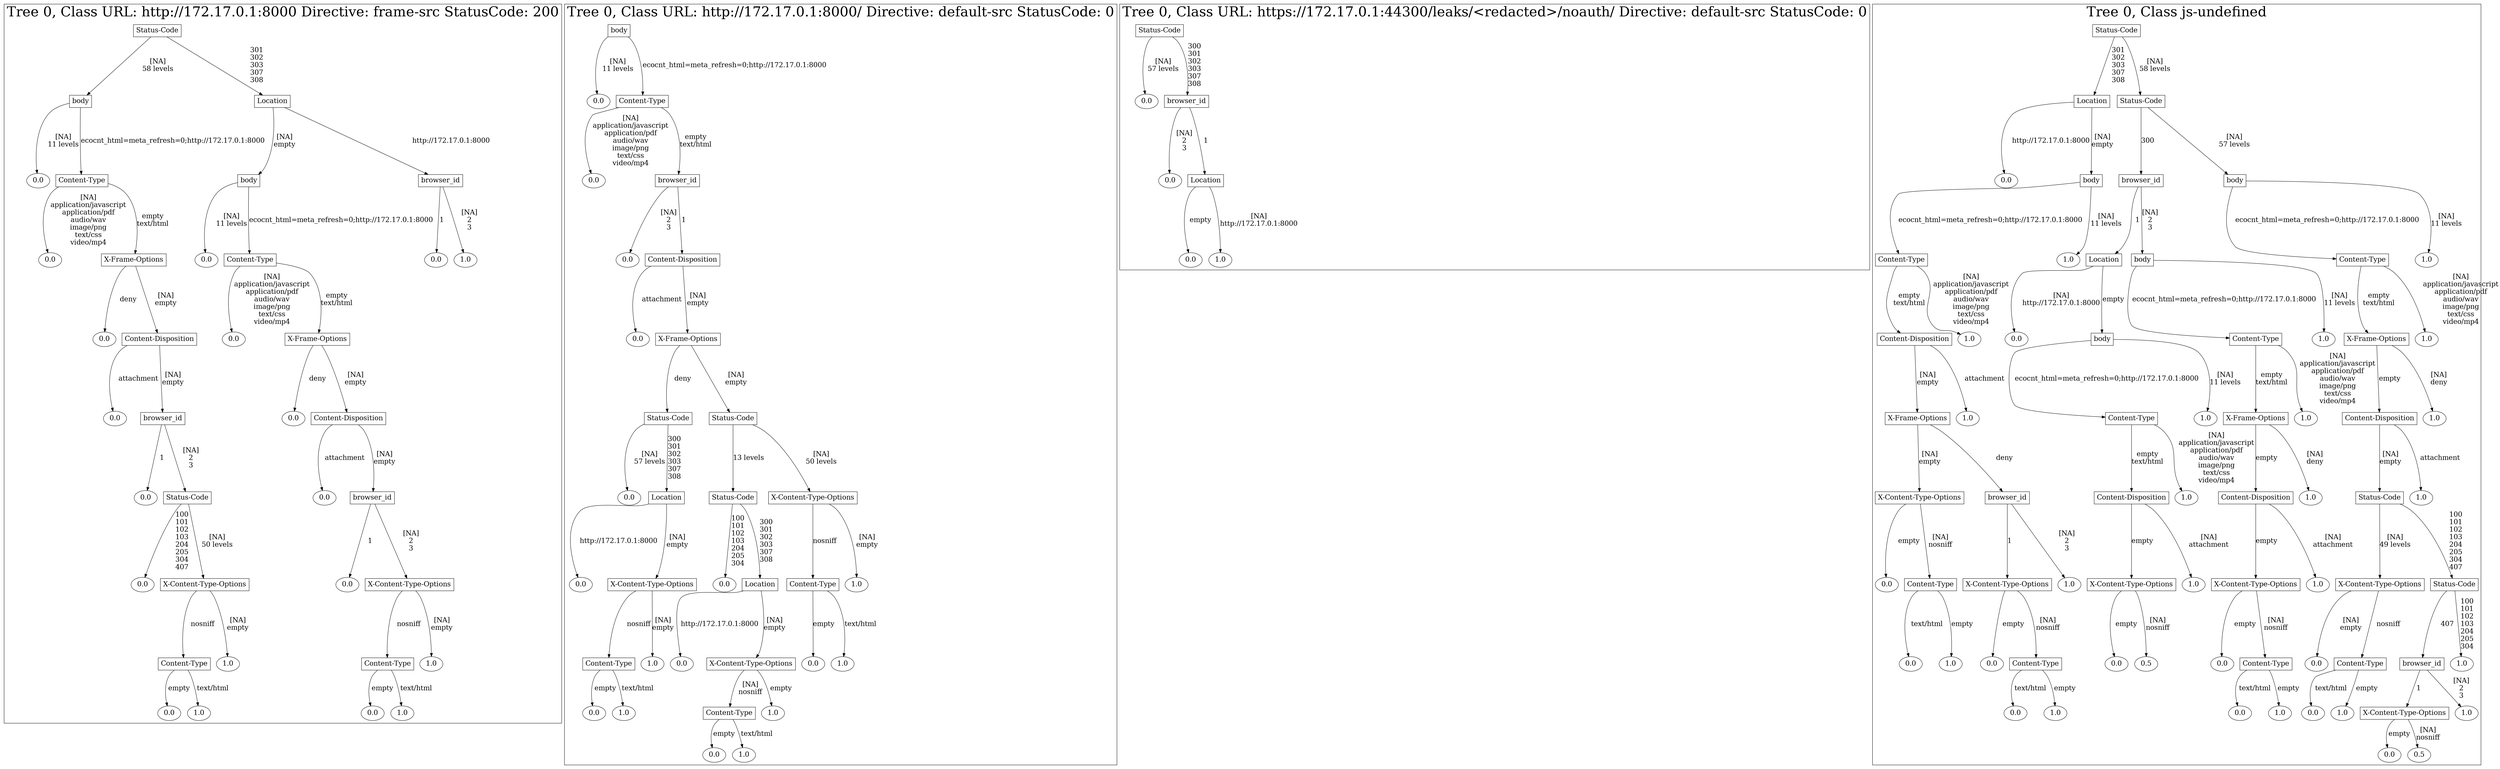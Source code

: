 /*
Generated by:
    http://https://github.com/h2oai/h2o-3/tree/master/h2o-genmodel/src/main/java/hex/genmodel/tools/PrintMojo.java
*/

/*
On a mac:

$ brew install graphviz
$ dot -Tpng file.gv -o file.png
$ open file.png
*/

digraph G {

subgraph cluster_0 {
/* Nodes */

/* Level 0 */
{
"SG_0_Node_0" [shape=box, fontsize=20, label="Status-Code"]
}

/* Level 1 */
{
"SG_0_Node_1" [shape=box, fontsize=20, label="body"]
"SG_0_Node_2" [shape=box, fontsize=20, label="Location"]
}

/* Level 2 */
{
"SG_0_Node_18" [fontsize=20, label="0.0"]
"SG_0_Node_3" [shape=box, fontsize=20, label="Content-Type"]
"SG_0_Node_4" [shape=box, fontsize=20, label="body"]
"SG_0_Node_5" [shape=box, fontsize=20, label="browser_id"]
}

/* Level 3 */
{
"SG_0_Node_19" [fontsize=20, label="0.0"]
"SG_0_Node_6" [shape=box, fontsize=20, label="X-Frame-Options"]
"SG_0_Node_20" [fontsize=20, label="0.0"]
"SG_0_Node_7" [shape=box, fontsize=20, label="Content-Type"]
"SG_0_Node_21" [fontsize=20, label="0.0"]
"SG_0_Node_22" [fontsize=20, label="1.0"]
}

/* Level 4 */
{
"SG_0_Node_23" [fontsize=20, label="0.0"]
"SG_0_Node_8" [shape=box, fontsize=20, label="Content-Disposition"]
"SG_0_Node_24" [fontsize=20, label="0.0"]
"SG_0_Node_9" [shape=box, fontsize=20, label="X-Frame-Options"]
}

/* Level 5 */
{
"SG_0_Node_25" [fontsize=20, label="0.0"]
"SG_0_Node_10" [shape=box, fontsize=20, label="browser_id"]
"SG_0_Node_26" [fontsize=20, label="0.0"]
"SG_0_Node_11" [shape=box, fontsize=20, label="Content-Disposition"]
}

/* Level 6 */
{
"SG_0_Node_27" [fontsize=20, label="0.0"]
"SG_0_Node_12" [shape=box, fontsize=20, label="Status-Code"]
"SG_0_Node_28" [fontsize=20, label="0.0"]
"SG_0_Node_13" [shape=box, fontsize=20, label="browser_id"]
}

/* Level 7 */
{
"SG_0_Node_29" [fontsize=20, label="0.0"]
"SG_0_Node_14" [shape=box, fontsize=20, label="X-Content-Type-Options"]
"SG_0_Node_30" [fontsize=20, label="0.0"]
"SG_0_Node_15" [shape=box, fontsize=20, label="X-Content-Type-Options"]
}

/* Level 8 */
{
"SG_0_Node_16" [shape=box, fontsize=20, label="Content-Type"]
"SG_0_Node_31" [fontsize=20, label="1.0"]
"SG_0_Node_17" [shape=box, fontsize=20, label="Content-Type"]
"SG_0_Node_32" [fontsize=20, label="1.0"]
}

/* Level 9 */
{
"SG_0_Node_33" [fontsize=20, label="0.0"]
"SG_0_Node_34" [fontsize=20, label="1.0"]
"SG_0_Node_35" [fontsize=20, label="0.0"]
"SG_0_Node_36" [fontsize=20, label="1.0"]
}

/* Edges */
"SG_0_Node_0" -> "SG_0_Node_1" [fontsize=20, label="[NA]
58 levels
"]
"SG_0_Node_0" -> "SG_0_Node_2" [fontsize=20, label="301
302
303
307
308
"]
"SG_0_Node_2" -> "SG_0_Node_4" [fontsize=20, label="[NA]
empty
"]
"SG_0_Node_2" -> "SG_0_Node_5" [fontsize=20, label="http://172.17.0.1:8000
"]
"SG_0_Node_5" -> "SG_0_Node_21" [fontsize=20, label="1
"]
"SG_0_Node_5" -> "SG_0_Node_22" [fontsize=20, label="[NA]
2
3
"]
"SG_0_Node_4" -> "SG_0_Node_20" [fontsize=20, label="[NA]
11 levels
"]
"SG_0_Node_4" -> "SG_0_Node_7" [fontsize=20, label="ecocnt_html=meta_refresh=0;http://172.17.0.1:8000
"]
"SG_0_Node_7" -> "SG_0_Node_24" [fontsize=20, label="[NA]
application/javascript
application/pdf
audio/wav
image/png
text/css
video/mp4
"]
"SG_0_Node_7" -> "SG_0_Node_9" [fontsize=20, label="empty
text/html
"]
"SG_0_Node_9" -> "SG_0_Node_26" [fontsize=20, label="deny
"]
"SG_0_Node_9" -> "SG_0_Node_11" [fontsize=20, label="[NA]
empty
"]
"SG_0_Node_11" -> "SG_0_Node_28" [fontsize=20, label="attachment
"]
"SG_0_Node_11" -> "SG_0_Node_13" [fontsize=20, label="[NA]
empty
"]
"SG_0_Node_13" -> "SG_0_Node_30" [fontsize=20, label="1
"]
"SG_0_Node_13" -> "SG_0_Node_15" [fontsize=20, label="[NA]
2
3
"]
"SG_0_Node_15" -> "SG_0_Node_17" [fontsize=20, label="nosniff
"]
"SG_0_Node_15" -> "SG_0_Node_32" [fontsize=20, label="[NA]
empty
"]
"SG_0_Node_17" -> "SG_0_Node_35" [fontsize=20, label="empty
"]
"SG_0_Node_17" -> "SG_0_Node_36" [fontsize=20, label="text/html
"]
"SG_0_Node_1" -> "SG_0_Node_18" [fontsize=20, label="[NA]
11 levels
"]
"SG_0_Node_1" -> "SG_0_Node_3" [fontsize=20, label="ecocnt_html=meta_refresh=0;http://172.17.0.1:8000
"]
"SG_0_Node_3" -> "SG_0_Node_19" [fontsize=20, label="[NA]
application/javascript
application/pdf
audio/wav
image/png
text/css
video/mp4
"]
"SG_0_Node_3" -> "SG_0_Node_6" [fontsize=20, label="empty
text/html
"]
"SG_0_Node_6" -> "SG_0_Node_23" [fontsize=20, label="deny
"]
"SG_0_Node_6" -> "SG_0_Node_8" [fontsize=20, label="[NA]
empty
"]
"SG_0_Node_8" -> "SG_0_Node_25" [fontsize=20, label="attachment
"]
"SG_0_Node_8" -> "SG_0_Node_10" [fontsize=20, label="[NA]
empty
"]
"SG_0_Node_10" -> "SG_0_Node_27" [fontsize=20, label="1
"]
"SG_0_Node_10" -> "SG_0_Node_12" [fontsize=20, label="[NA]
2
3
"]
"SG_0_Node_12" -> "SG_0_Node_29" [fontsize=20, label="100
101
102
103
204
205
304
407
"]
"SG_0_Node_12" -> "SG_0_Node_14" [fontsize=20, label="[NA]
50 levels
"]
"SG_0_Node_14" -> "SG_0_Node_16" [fontsize=20, label="nosniff
"]
"SG_0_Node_14" -> "SG_0_Node_31" [fontsize=20, label="[NA]
empty
"]
"SG_0_Node_16" -> "SG_0_Node_33" [fontsize=20, label="empty
"]
"SG_0_Node_16" -> "SG_0_Node_34" [fontsize=20, label="text/html
"]

fontsize=40
label="Tree 0, Class URL: http://172.17.0.1:8000 Directive: frame-src StatusCode: 200"
}

subgraph cluster_1 {
/* Nodes */

/* Level 0 */
{
"SG_1_Node_0" [shape=box, fontsize=20, label="body"]
}

/* Level 1 */
{
"SG_1_Node_16" [fontsize=20, label="0.0"]
"SG_1_Node_1" [shape=box, fontsize=20, label="Content-Type"]
}

/* Level 2 */
{
"SG_1_Node_17" [fontsize=20, label="0.0"]
"SG_1_Node_2" [shape=box, fontsize=20, label="browser_id"]
}

/* Level 3 */
{
"SG_1_Node_18" [fontsize=20, label="0.0"]
"SG_1_Node_3" [shape=box, fontsize=20, label="Content-Disposition"]
}

/* Level 4 */
{
"SG_1_Node_19" [fontsize=20, label="0.0"]
"SG_1_Node_4" [shape=box, fontsize=20, label="X-Frame-Options"]
}

/* Level 5 */
{
"SG_1_Node_5" [shape=box, fontsize=20, label="Status-Code"]
"SG_1_Node_6" [shape=box, fontsize=20, label="Status-Code"]
}

/* Level 6 */
{
"SG_1_Node_20" [fontsize=20, label="0.0"]
"SG_1_Node_7" [shape=box, fontsize=20, label="Location"]
"SG_1_Node_8" [shape=box, fontsize=20, label="Status-Code"]
"SG_1_Node_9" [shape=box, fontsize=20, label="X-Content-Type-Options"]
}

/* Level 7 */
{
"SG_1_Node_21" [fontsize=20, label="0.0"]
"SG_1_Node_10" [shape=box, fontsize=20, label="X-Content-Type-Options"]
"SG_1_Node_22" [fontsize=20, label="0.0"]
"SG_1_Node_11" [shape=box, fontsize=20, label="Location"]
"SG_1_Node_12" [shape=box, fontsize=20, label="Content-Type"]
"SG_1_Node_23" [fontsize=20, label="1.0"]
}

/* Level 8 */
{
"SG_1_Node_13" [shape=box, fontsize=20, label="Content-Type"]
"SG_1_Node_24" [fontsize=20, label="1.0"]
"SG_1_Node_25" [fontsize=20, label="0.0"]
"SG_1_Node_14" [shape=box, fontsize=20, label="X-Content-Type-Options"]
"SG_1_Node_26" [fontsize=20, label="0.0"]
"SG_1_Node_27" [fontsize=20, label="1.0"]
}

/* Level 9 */
{
"SG_1_Node_28" [fontsize=20, label="0.0"]
"SG_1_Node_29" [fontsize=20, label="1.0"]
"SG_1_Node_15" [shape=box, fontsize=20, label="Content-Type"]
"SG_1_Node_30" [fontsize=20, label="1.0"]
}

/* Level 10 */
{
"SG_1_Node_31" [fontsize=20, label="0.0"]
"SG_1_Node_32" [fontsize=20, label="1.0"]
}

/* Edges */
"SG_1_Node_0" -> "SG_1_Node_16" [fontsize=20, label="[NA]
11 levels
"]
"SG_1_Node_0" -> "SG_1_Node_1" [fontsize=20, label="ecocnt_html=meta_refresh=0;http://172.17.0.1:8000
"]
"SG_1_Node_1" -> "SG_1_Node_17" [fontsize=20, label="[NA]
application/javascript
application/pdf
audio/wav
image/png
text/css
video/mp4
"]
"SG_1_Node_1" -> "SG_1_Node_2" [fontsize=20, label="empty
text/html
"]
"SG_1_Node_2" -> "SG_1_Node_18" [fontsize=20, label="[NA]
2
3
"]
"SG_1_Node_2" -> "SG_1_Node_3" [fontsize=20, label="1
"]
"SG_1_Node_3" -> "SG_1_Node_19" [fontsize=20, label="attachment
"]
"SG_1_Node_3" -> "SG_1_Node_4" [fontsize=20, label="[NA]
empty
"]
"SG_1_Node_4" -> "SG_1_Node_5" [fontsize=20, label="deny
"]
"SG_1_Node_4" -> "SG_1_Node_6" [fontsize=20, label="[NA]
empty
"]
"SG_1_Node_6" -> "SG_1_Node_8" [fontsize=20, label="13 levels
"]
"SG_1_Node_6" -> "SG_1_Node_9" [fontsize=20, label="[NA]
50 levels
"]
"SG_1_Node_9" -> "SG_1_Node_12" [fontsize=20, label="nosniff
"]
"SG_1_Node_9" -> "SG_1_Node_23" [fontsize=20, label="[NA]
empty
"]
"SG_1_Node_12" -> "SG_1_Node_26" [fontsize=20, label="empty
"]
"SG_1_Node_12" -> "SG_1_Node_27" [fontsize=20, label="text/html
"]
"SG_1_Node_8" -> "SG_1_Node_22" [fontsize=20, label="100
101
102
103
204
205
304
"]
"SG_1_Node_8" -> "SG_1_Node_11" [fontsize=20, label="300
301
302
303
307
308
"]
"SG_1_Node_11" -> "SG_1_Node_25" [fontsize=20, label="http://172.17.0.1:8000
"]
"SG_1_Node_11" -> "SG_1_Node_14" [fontsize=20, label="[NA]
empty
"]
"SG_1_Node_14" -> "SG_1_Node_15" [fontsize=20, label="[NA]
nosniff
"]
"SG_1_Node_14" -> "SG_1_Node_30" [fontsize=20, label="empty
"]
"SG_1_Node_15" -> "SG_1_Node_31" [fontsize=20, label="empty
"]
"SG_1_Node_15" -> "SG_1_Node_32" [fontsize=20, label="text/html
"]
"SG_1_Node_5" -> "SG_1_Node_20" [fontsize=20, label="[NA]
57 levels
"]
"SG_1_Node_5" -> "SG_1_Node_7" [fontsize=20, label="300
301
302
303
307
308
"]
"SG_1_Node_7" -> "SG_1_Node_21" [fontsize=20, label="http://172.17.0.1:8000
"]
"SG_1_Node_7" -> "SG_1_Node_10" [fontsize=20, label="[NA]
empty
"]
"SG_1_Node_10" -> "SG_1_Node_13" [fontsize=20, label="nosniff
"]
"SG_1_Node_10" -> "SG_1_Node_24" [fontsize=20, label="[NA]
empty
"]
"SG_1_Node_13" -> "SG_1_Node_28" [fontsize=20, label="empty
"]
"SG_1_Node_13" -> "SG_1_Node_29" [fontsize=20, label="text/html
"]

fontsize=40
label="Tree 0, Class URL: http://172.17.0.1:8000/ Directive: default-src StatusCode: 0"
}

subgraph cluster_2 {
/* Nodes */

/* Level 0 */
{
"SG_2_Node_0" [shape=box, fontsize=20, label="Status-Code"]
}

/* Level 1 */
{
"SG_2_Node_3" [fontsize=20, label="0.0"]
"SG_2_Node_1" [shape=box, fontsize=20, label="browser_id"]
}

/* Level 2 */
{
"SG_2_Node_4" [fontsize=20, label="0.0"]
"SG_2_Node_2" [shape=box, fontsize=20, label="Location"]
}

/* Level 3 */
{
"SG_2_Node_5" [fontsize=20, label="0.0"]
"SG_2_Node_6" [fontsize=20, label="1.0"]
}

/* Edges */
"SG_2_Node_0" -> "SG_2_Node_3" [fontsize=20, label="[NA]
57 levels
"]
"SG_2_Node_0" -> "SG_2_Node_1" [fontsize=20, label="300
301
302
303
307
308
"]
"SG_2_Node_1" -> "SG_2_Node_4" [fontsize=20, label="[NA]
2
3
"]
"SG_2_Node_1" -> "SG_2_Node_2" [fontsize=20, label="1
"]
"SG_2_Node_2" -> "SG_2_Node_5" [fontsize=20, label="empty
"]
"SG_2_Node_2" -> "SG_2_Node_6" [fontsize=20, label="[NA]
http://172.17.0.1:8000
"]

fontsize=40
label="Tree 0, Class URL: https://172.17.0.1:44300/leaks/<redacted>/noauth/ Directive: default-src StatusCode: 0"
}

subgraph cluster_3 {
/* Nodes */

/* Level 0 */
{
"SG_3_Node_0" [shape=box, fontsize=20, label="Status-Code"]
}

/* Level 1 */
{
"SG_3_Node_1" [shape=box, fontsize=20, label="Location"]
"SG_3_Node_2" [shape=box, fontsize=20, label="Status-Code"]
}

/* Level 2 */
{
"SG_3_Node_36" [fontsize=20, label="0.0"]
"SG_3_Node_3" [shape=box, fontsize=20, label="body"]
"SG_3_Node_4" [shape=box, fontsize=20, label="browser_id"]
"SG_3_Node_5" [shape=box, fontsize=20, label="body"]
}

/* Level 3 */
{
"SG_3_Node_6" [shape=box, fontsize=20, label="Content-Type"]
"SG_3_Node_37" [fontsize=20, label="1.0"]
"SG_3_Node_7" [shape=box, fontsize=20, label="Location"]
"SG_3_Node_8" [shape=box, fontsize=20, label="body"]
"SG_3_Node_9" [shape=box, fontsize=20, label="Content-Type"]
"SG_3_Node_38" [fontsize=20, label="1.0"]
}

/* Level 4 */
{
"SG_3_Node_10" [shape=box, fontsize=20, label="Content-Disposition"]
"SG_3_Node_39" [fontsize=20, label="1.0"]
"SG_3_Node_40" [fontsize=20, label="0.0"]
"SG_3_Node_11" [shape=box, fontsize=20, label="body"]
"SG_3_Node_12" [shape=box, fontsize=20, label="Content-Type"]
"SG_3_Node_41" [fontsize=20, label="1.0"]
"SG_3_Node_13" [shape=box, fontsize=20, label="X-Frame-Options"]
"SG_3_Node_42" [fontsize=20, label="1.0"]
}

/* Level 5 */
{
"SG_3_Node_14" [shape=box, fontsize=20, label="X-Frame-Options"]
"SG_3_Node_43" [fontsize=20, label="1.0"]
"SG_3_Node_15" [shape=box, fontsize=20, label="Content-Type"]
"SG_3_Node_44" [fontsize=20, label="1.0"]
"SG_3_Node_16" [shape=box, fontsize=20, label="X-Frame-Options"]
"SG_3_Node_45" [fontsize=20, label="1.0"]
"SG_3_Node_17" [shape=box, fontsize=20, label="Content-Disposition"]
"SG_3_Node_46" [fontsize=20, label="1.0"]
}

/* Level 6 */
{
"SG_3_Node_18" [shape=box, fontsize=20, label="X-Content-Type-Options"]
"SG_3_Node_19" [shape=box, fontsize=20, label="browser_id"]
"SG_3_Node_20" [shape=box, fontsize=20, label="Content-Disposition"]
"SG_3_Node_47" [fontsize=20, label="1.0"]
"SG_3_Node_21" [shape=box, fontsize=20, label="Content-Disposition"]
"SG_3_Node_48" [fontsize=20, label="1.0"]
"SG_3_Node_22" [shape=box, fontsize=20, label="Status-Code"]
"SG_3_Node_49" [fontsize=20, label="1.0"]
}

/* Level 7 */
{
"SG_3_Node_50" [fontsize=20, label="0.0"]
"SG_3_Node_23" [shape=box, fontsize=20, label="Content-Type"]
"SG_3_Node_24" [shape=box, fontsize=20, label="X-Content-Type-Options"]
"SG_3_Node_51" [fontsize=20, label="1.0"]
"SG_3_Node_25" [shape=box, fontsize=20, label="X-Content-Type-Options"]
"SG_3_Node_52" [fontsize=20, label="1.0"]
"SG_3_Node_26" [shape=box, fontsize=20, label="X-Content-Type-Options"]
"SG_3_Node_53" [fontsize=20, label="1.0"]
"SG_3_Node_27" [shape=box, fontsize=20, label="X-Content-Type-Options"]
"SG_3_Node_28" [shape=box, fontsize=20, label="Status-Code"]
}

/* Level 8 */
{
"SG_3_Node_54" [fontsize=20, label="0.0"]
"SG_3_Node_55" [fontsize=20, label="1.0"]
"SG_3_Node_56" [fontsize=20, label="0.0"]
"SG_3_Node_29" [shape=box, fontsize=20, label="Content-Type"]
"SG_3_Node_57" [fontsize=20, label="0.0"]
"SG_3_Node_58" [fontsize=20, label="0.5"]
"SG_3_Node_59" [fontsize=20, label="0.0"]
"SG_3_Node_31" [shape=box, fontsize=20, label="Content-Type"]
"SG_3_Node_60" [fontsize=20, label="0.0"]
"SG_3_Node_32" [shape=box, fontsize=20, label="Content-Type"]
"SG_3_Node_33" [shape=box, fontsize=20, label="browser_id"]
"SG_3_Node_61" [fontsize=20, label="1.0"]
}

/* Level 9 */
{
"SG_3_Node_62" [fontsize=20, label="0.0"]
"SG_3_Node_63" [fontsize=20, label="1.0"]
"SG_3_Node_64" [fontsize=20, label="0.0"]
"SG_3_Node_65" [fontsize=20, label="1.0"]
"SG_3_Node_66" [fontsize=20, label="0.0"]
"SG_3_Node_67" [fontsize=20, label="1.0"]
"SG_3_Node_34" [shape=box, fontsize=20, label="X-Content-Type-Options"]
"SG_3_Node_68" [fontsize=20, label="1.0"]
}

/* Level 10 */
{
"SG_3_Node_69" [fontsize=20, label="0.0"]
"SG_3_Node_70" [fontsize=20, label="0.5"]
}

/* Edges */
"SG_3_Node_0" -> "SG_3_Node_1" [fontsize=20, label="301
302
303
307
308
"]
"SG_3_Node_0" -> "SG_3_Node_2" [fontsize=20, label="[NA]
58 levels
"]
"SG_3_Node_2" -> "SG_3_Node_4" [fontsize=20, label="300
"]
"SG_3_Node_2" -> "SG_3_Node_5" [fontsize=20, label="[NA]
57 levels
"]
"SG_3_Node_5" -> "SG_3_Node_9" [fontsize=20, label="ecocnt_html=meta_refresh=0;http://172.17.0.1:8000
"]
"SG_3_Node_5" -> "SG_3_Node_38" [fontsize=20, label="[NA]
11 levels
"]
"SG_3_Node_9" -> "SG_3_Node_13" [fontsize=20, label="empty
text/html
"]
"SG_3_Node_9" -> "SG_3_Node_42" [fontsize=20, label="[NA]
application/javascript
application/pdf
audio/wav
image/png
text/css
video/mp4
"]
"SG_3_Node_13" -> "SG_3_Node_17" [fontsize=20, label="empty
"]
"SG_3_Node_13" -> "SG_3_Node_46" [fontsize=20, label="[NA]
deny
"]
"SG_3_Node_17" -> "SG_3_Node_22" [fontsize=20, label="[NA]
empty
"]
"SG_3_Node_17" -> "SG_3_Node_49" [fontsize=20, label="attachment
"]
"SG_3_Node_22" -> "SG_3_Node_27" [fontsize=20, label="[NA]
49 levels
"]
"SG_3_Node_22" -> "SG_3_Node_28" [fontsize=20, label="100
101
102
103
204
205
304
407
"]
"SG_3_Node_28" -> "SG_3_Node_33" [fontsize=20, label="407
"]
"SG_3_Node_28" -> "SG_3_Node_61" [fontsize=20, label="100
101
102
103
204
205
304
"]
"SG_3_Node_33" -> "SG_3_Node_34" [fontsize=20, label="1
"]
"SG_3_Node_33" -> "SG_3_Node_68" [fontsize=20, label="[NA]
2
3
"]
"SG_3_Node_34" -> "SG_3_Node_69" [fontsize=20, label="empty
"]
"SG_3_Node_34" -> "SG_3_Node_70" [fontsize=20, label="[NA]
nosniff
"]
"SG_3_Node_27" -> "SG_3_Node_60" [fontsize=20, label="[NA]
empty
"]
"SG_3_Node_27" -> "SG_3_Node_32" [fontsize=20, label="nosniff
"]
"SG_3_Node_32" -> "SG_3_Node_66" [fontsize=20, label="text/html
"]
"SG_3_Node_32" -> "SG_3_Node_67" [fontsize=20, label="empty
"]
"SG_3_Node_4" -> "SG_3_Node_7" [fontsize=20, label="1
"]
"SG_3_Node_4" -> "SG_3_Node_8" [fontsize=20, label="[NA]
2
3
"]
"SG_3_Node_8" -> "SG_3_Node_12" [fontsize=20, label="ecocnt_html=meta_refresh=0;http://172.17.0.1:8000
"]
"SG_3_Node_8" -> "SG_3_Node_41" [fontsize=20, label="[NA]
11 levels
"]
"SG_3_Node_12" -> "SG_3_Node_16" [fontsize=20, label="empty
text/html
"]
"SG_3_Node_12" -> "SG_3_Node_45" [fontsize=20, label="[NA]
application/javascript
application/pdf
audio/wav
image/png
text/css
video/mp4
"]
"SG_3_Node_16" -> "SG_3_Node_21" [fontsize=20, label="empty
"]
"SG_3_Node_16" -> "SG_3_Node_48" [fontsize=20, label="[NA]
deny
"]
"SG_3_Node_21" -> "SG_3_Node_26" [fontsize=20, label="empty
"]
"SG_3_Node_21" -> "SG_3_Node_53" [fontsize=20, label="[NA]
attachment
"]
"SG_3_Node_26" -> "SG_3_Node_59" [fontsize=20, label="empty
"]
"SG_3_Node_26" -> "SG_3_Node_31" [fontsize=20, label="[NA]
nosniff
"]
"SG_3_Node_31" -> "SG_3_Node_64" [fontsize=20, label="text/html
"]
"SG_3_Node_31" -> "SG_3_Node_65" [fontsize=20, label="empty
"]
"SG_3_Node_7" -> "SG_3_Node_40" [fontsize=20, label="[NA]
http://172.17.0.1:8000
"]
"SG_3_Node_7" -> "SG_3_Node_11" [fontsize=20, label="empty
"]
"SG_3_Node_11" -> "SG_3_Node_15" [fontsize=20, label="ecocnt_html=meta_refresh=0;http://172.17.0.1:8000
"]
"SG_3_Node_11" -> "SG_3_Node_44" [fontsize=20, label="[NA]
11 levels
"]
"SG_3_Node_15" -> "SG_3_Node_20" [fontsize=20, label="empty
text/html
"]
"SG_3_Node_15" -> "SG_3_Node_47" [fontsize=20, label="[NA]
application/javascript
application/pdf
audio/wav
image/png
text/css
video/mp4
"]
"SG_3_Node_20" -> "SG_3_Node_25" [fontsize=20, label="empty
"]
"SG_3_Node_20" -> "SG_3_Node_52" [fontsize=20, label="[NA]
attachment
"]
"SG_3_Node_25" -> "SG_3_Node_57" [fontsize=20, label="empty
"]
"SG_3_Node_25" -> "SG_3_Node_58" [fontsize=20, label="[NA]
nosniff
"]
"SG_3_Node_1" -> "SG_3_Node_36" [fontsize=20, label="http://172.17.0.1:8000
"]
"SG_3_Node_1" -> "SG_3_Node_3" [fontsize=20, label="[NA]
empty
"]
"SG_3_Node_3" -> "SG_3_Node_6" [fontsize=20, label="ecocnt_html=meta_refresh=0;http://172.17.0.1:8000
"]
"SG_3_Node_3" -> "SG_3_Node_37" [fontsize=20, label="[NA]
11 levels
"]
"SG_3_Node_6" -> "SG_3_Node_10" [fontsize=20, label="empty
text/html
"]
"SG_3_Node_6" -> "SG_3_Node_39" [fontsize=20, label="[NA]
application/javascript
application/pdf
audio/wav
image/png
text/css
video/mp4
"]
"SG_3_Node_10" -> "SG_3_Node_14" [fontsize=20, label="[NA]
empty
"]
"SG_3_Node_10" -> "SG_3_Node_43" [fontsize=20, label="attachment
"]
"SG_3_Node_14" -> "SG_3_Node_18" [fontsize=20, label="[NA]
empty
"]
"SG_3_Node_14" -> "SG_3_Node_19" [fontsize=20, label="deny
"]
"SG_3_Node_19" -> "SG_3_Node_24" [fontsize=20, label="1
"]
"SG_3_Node_19" -> "SG_3_Node_51" [fontsize=20, label="[NA]
2
3
"]
"SG_3_Node_24" -> "SG_3_Node_56" [fontsize=20, label="empty
"]
"SG_3_Node_24" -> "SG_3_Node_29" [fontsize=20, label="[NA]
nosniff
"]
"SG_3_Node_29" -> "SG_3_Node_62" [fontsize=20, label="text/html
"]
"SG_3_Node_29" -> "SG_3_Node_63" [fontsize=20, label="empty
"]
"SG_3_Node_18" -> "SG_3_Node_50" [fontsize=20, label="empty
"]
"SG_3_Node_18" -> "SG_3_Node_23" [fontsize=20, label="[NA]
nosniff
"]
"SG_3_Node_23" -> "SG_3_Node_54" [fontsize=20, label="text/html
"]
"SG_3_Node_23" -> "SG_3_Node_55" [fontsize=20, label="empty
"]

fontsize=40
label="Tree 0, Class js-undefined"
}

}

